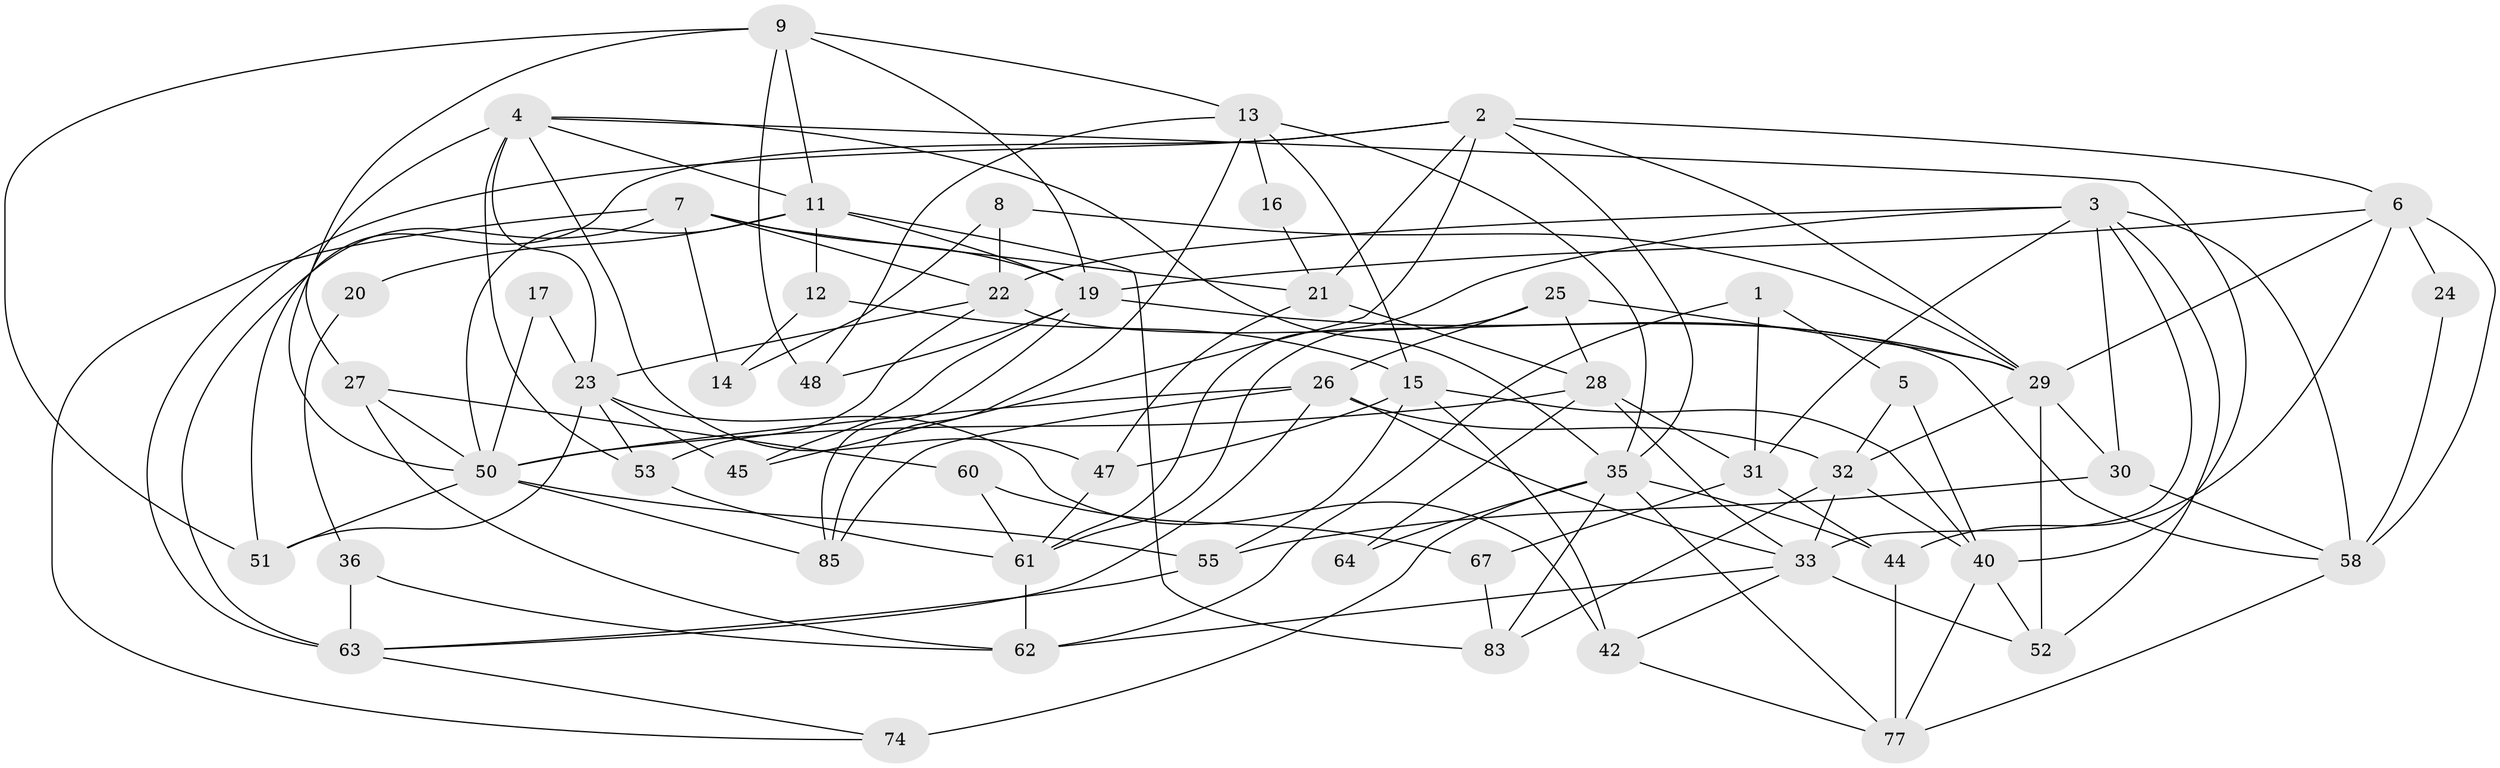 // original degree distribution, {3: 0.3372093023255814, 4: 0.2441860465116279, 5: 0.20930232558139536, 6: 0.10465116279069768, 2: 0.08139534883720931, 7: 0.011627906976744186, 8: 0.011627906976744186}
// Generated by graph-tools (version 1.1) at 2025/11/02/27/25 16:11:17]
// undirected, 55 vertices, 132 edges
graph export_dot {
graph [start="1"]
  node [color=gray90,style=filled];
  1;
  2 [super="+79"];
  3 [super="+10"];
  4 [super="+38"];
  5;
  6 [super="+56"];
  7 [super="+18"];
  8;
  9 [super="+46"];
  11 [super="+57"];
  12;
  13 [super="+76"];
  14;
  15 [super="+59"];
  16;
  17;
  19 [super="+39"];
  20;
  21 [super="+70"];
  22 [super="+41"];
  23 [super="+65"];
  24;
  25 [super="+34"];
  26 [super="+54"];
  27;
  28 [super="+37"];
  29 [super="+68"];
  30 [super="+69"];
  31 [super="+86"];
  32 [super="+73"];
  33 [super="+66"];
  35 [super="+43"];
  36 [super="+75"];
  40 [super="+49"];
  42;
  44;
  45;
  47 [super="+81"];
  48;
  50 [super="+72"];
  51;
  52;
  53;
  55 [super="+84"];
  58 [super="+78"];
  60;
  61 [super="+71"];
  62 [super="+80"];
  63 [super="+82"];
  64;
  67;
  74;
  77;
  83;
  85;
  1 -- 31;
  1 -- 5;
  1 -- 62;
  2 -- 45;
  2 -- 51;
  2 -- 63;
  2 -- 35;
  2 -- 29;
  2 -- 6;
  2 -- 21;
  3 -- 61;
  3 -- 30;
  3 -- 52;
  3 -- 22;
  3 -- 58;
  3 -- 31;
  3 -- 33;
  4 -- 40;
  4 -- 11;
  4 -- 23;
  4 -- 50;
  4 -- 53;
  4 -- 35;
  4 -- 47;
  5 -- 40;
  5 -- 32;
  6 -- 58;
  6 -- 24;
  6 -- 44;
  6 -- 29;
  6 -- 19;
  7 -- 22;
  7 -- 21;
  7 -- 74;
  7 -- 14;
  7 -- 63 [weight=2];
  7 -- 19;
  8 -- 14;
  8 -- 29;
  8 -- 22;
  9 -- 48;
  9 -- 19;
  9 -- 51;
  9 -- 11;
  9 -- 27;
  9 -- 13;
  11 -- 83;
  11 -- 20 [weight=2];
  11 -- 50;
  11 -- 12;
  11 -- 19;
  12 -- 14;
  12 -- 15;
  13 -- 35;
  13 -- 48;
  13 -- 16;
  13 -- 15;
  13 -- 85;
  15 -- 42;
  15 -- 55;
  15 -- 40;
  15 -- 47;
  16 -- 21;
  17 -- 23;
  17 -- 50;
  19 -- 45;
  19 -- 48;
  19 -- 85;
  19 -- 29;
  20 -- 36;
  21 -- 47 [weight=2];
  21 -- 28;
  22 -- 23;
  22 -- 53;
  22 -- 58;
  23 -- 45;
  23 -- 51;
  23 -- 42;
  23 -- 53;
  24 -- 58;
  25 -- 61;
  25 -- 28;
  25 -- 29;
  25 -- 26;
  26 -- 63;
  26 -- 85;
  26 -- 32;
  26 -- 50;
  26 -- 33;
  27 -- 60;
  27 -- 62;
  27 -- 50;
  28 -- 64;
  28 -- 33;
  28 -- 31;
  28 -- 50;
  29 -- 32;
  29 -- 52;
  29 -- 30;
  30 -- 55;
  30 -- 58;
  31 -- 44;
  31 -- 67;
  32 -- 40;
  32 -- 83;
  32 -- 33;
  33 -- 52;
  33 -- 42;
  33 -- 62;
  35 -- 44;
  35 -- 74 [weight=2];
  35 -- 64;
  35 -- 83;
  35 -- 77;
  36 -- 62;
  36 -- 63;
  40 -- 52;
  40 -- 77;
  42 -- 77;
  44 -- 77;
  47 -- 61 [weight=2];
  50 -- 51;
  50 -- 85;
  50 -- 55;
  53 -- 61;
  55 -- 63;
  58 -- 77;
  60 -- 67;
  60 -- 61;
  61 -- 62;
  63 -- 74;
  67 -- 83;
}
